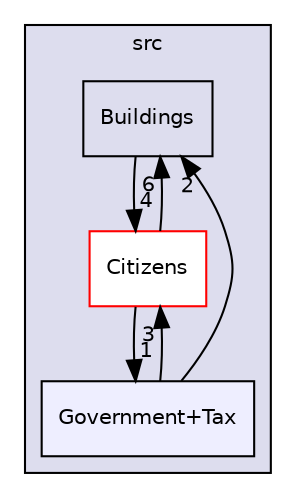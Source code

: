 digraph "src/Government+Tax" {
  compound=true
  node [ fontsize="10", fontname="Helvetica"];
  edge [ labelfontsize="10", labelfontname="Helvetica"];
  subgraph clusterdir_68267d1309a1af8e8297ef4c3efbcdba {
    graph [ bgcolor="#ddddee", pencolor="black", label="src" fontname="Helvetica", fontsize="10", URL="dir_68267d1309a1af8e8297ef4c3efbcdba.html"]
  dir_72e3e6afd7dac6edbd74222a41943123 [shape=box label="Buildings" URL="dir_72e3e6afd7dac6edbd74222a41943123.html"];
  dir_b3280085a459050633bb0b3bfa44e340 [shape=box label="Citizens" fillcolor="white" style="filled" color="red" URL="dir_b3280085a459050633bb0b3bfa44e340.html"];
  dir_d8bd213551b1cdf5fbc485b578c9f921 [shape=box, label="Government+Tax", style="filled", fillcolor="#eeeeff", pencolor="black", URL="dir_d8bd213551b1cdf5fbc485b578c9f921.html"];
  }
  dir_b3280085a459050633bb0b3bfa44e340->dir_72e3e6afd7dac6edbd74222a41943123 [headlabel="6", labeldistance=1.5 headhref="dir_000222_000221.html"];
  dir_b3280085a459050633bb0b3bfa44e340->dir_d8bd213551b1cdf5fbc485b578c9f921 [headlabel="1", labeldistance=1.5 headhref="dir_000222_000224.html"];
  dir_d8bd213551b1cdf5fbc485b578c9f921->dir_72e3e6afd7dac6edbd74222a41943123 [headlabel="2", labeldistance=1.5 headhref="dir_000224_000221.html"];
  dir_d8bd213551b1cdf5fbc485b578c9f921->dir_b3280085a459050633bb0b3bfa44e340 [headlabel="3", labeldistance=1.5 headhref="dir_000224_000222.html"];
  dir_72e3e6afd7dac6edbd74222a41943123->dir_b3280085a459050633bb0b3bfa44e340 [headlabel="4", labeldistance=1.5 headhref="dir_000221_000222.html"];
}
